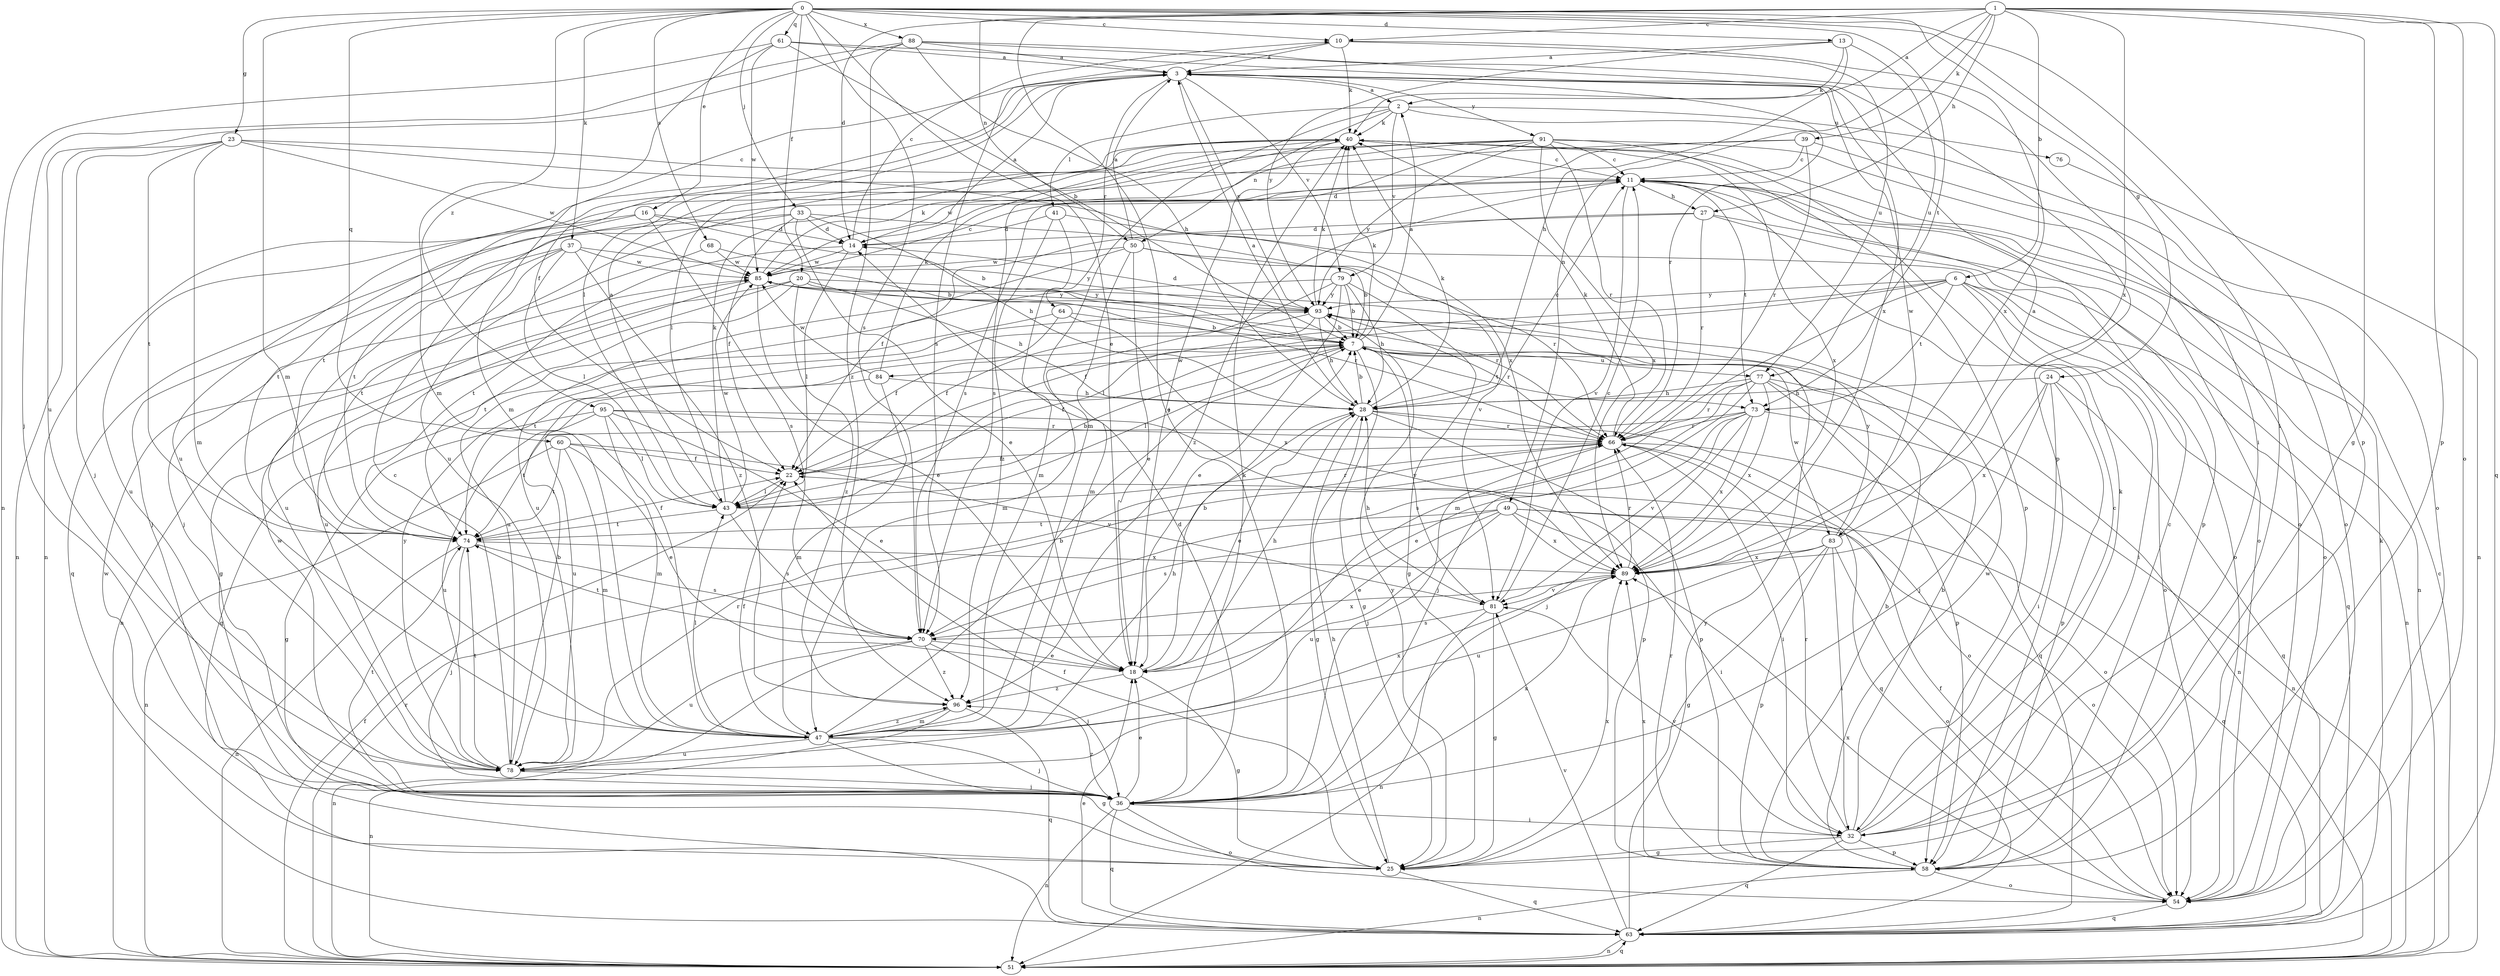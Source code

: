 strict digraph  {
0;
1;
2;
3;
6;
7;
10;
11;
13;
14;
16;
18;
20;
22;
23;
24;
25;
27;
28;
32;
33;
36;
37;
39;
40;
41;
43;
47;
49;
50;
51;
54;
58;
60;
61;
63;
64;
66;
68;
70;
73;
74;
76;
77;
78;
79;
81;
83;
84;
85;
88;
89;
91;
93;
95;
96;
0 -> 10  [label=c];
0 -> 13  [label=d];
0 -> 16  [label=e];
0 -> 18  [label=e];
0 -> 20  [label=f];
0 -> 23  [label=g];
0 -> 24  [label=g];
0 -> 32  [label=i];
0 -> 33  [label=j];
0 -> 37  [label=k];
0 -> 47  [label=m];
0 -> 58  [label=p];
0 -> 60  [label=q];
0 -> 61  [label=q];
0 -> 68  [label=s];
0 -> 70  [label=s];
0 -> 73  [label=t];
0 -> 88  [label=x];
0 -> 95  [label=z];
1 -> 2  [label=a];
1 -> 6  [label=b];
1 -> 10  [label=c];
1 -> 14  [label=d];
1 -> 25  [label=g];
1 -> 27  [label=h];
1 -> 36  [label=j];
1 -> 39  [label=k];
1 -> 49  [label=n];
1 -> 50  [label=n];
1 -> 54  [label=o];
1 -> 58  [label=p];
1 -> 63  [label=q];
1 -> 89  [label=x];
2 -> 40  [label=k];
2 -> 41  [label=l];
2 -> 47  [label=m];
2 -> 50  [label=n];
2 -> 54  [label=o];
2 -> 76  [label=u];
2 -> 79  [label=v];
3 -> 2  [label=a];
3 -> 22  [label=f];
3 -> 43  [label=l];
3 -> 47  [label=m];
3 -> 64  [label=r];
3 -> 66  [label=r];
3 -> 79  [label=v];
3 -> 83  [label=w];
3 -> 91  [label=y];
3 -> 93  [label=y];
6 -> 22  [label=f];
6 -> 32  [label=i];
6 -> 43  [label=l];
6 -> 47  [label=m];
6 -> 51  [label=n];
6 -> 54  [label=o];
6 -> 63  [label=q];
6 -> 73  [label=t];
6 -> 93  [label=y];
7 -> 2  [label=a];
7 -> 22  [label=f];
7 -> 25  [label=g];
7 -> 40  [label=k];
7 -> 43  [label=l];
7 -> 73  [label=t];
7 -> 77  [label=u];
7 -> 81  [label=v];
7 -> 83  [label=w];
7 -> 84  [label=w];
10 -> 3  [label=a];
10 -> 40  [label=k];
10 -> 70  [label=s];
10 -> 77  [label=u];
10 -> 89  [label=x];
11 -> 27  [label=h];
11 -> 54  [label=o];
11 -> 58  [label=p];
11 -> 73  [label=t];
11 -> 74  [label=t];
11 -> 81  [label=v];
11 -> 96  [label=z];
13 -> 3  [label=a];
13 -> 28  [label=h];
13 -> 40  [label=k];
13 -> 77  [label=u];
13 -> 93  [label=y];
14 -> 3  [label=a];
14 -> 10  [label=c];
14 -> 43  [label=l];
14 -> 74  [label=t];
14 -> 85  [label=w];
16 -> 7  [label=b];
16 -> 14  [label=d];
16 -> 70  [label=s];
16 -> 74  [label=t];
16 -> 78  [label=u];
18 -> 7  [label=b];
18 -> 25  [label=g];
18 -> 28  [label=h];
18 -> 96  [label=z];
20 -> 25  [label=g];
20 -> 28  [label=h];
20 -> 51  [label=n];
20 -> 66  [label=r];
20 -> 74  [label=t];
20 -> 93  [label=y];
20 -> 96  [label=z];
22 -> 43  [label=l];
23 -> 11  [label=c];
23 -> 36  [label=j];
23 -> 47  [label=m];
23 -> 51  [label=n];
23 -> 74  [label=t];
23 -> 85  [label=w];
23 -> 89  [label=x];
24 -> 28  [label=h];
24 -> 32  [label=i];
24 -> 36  [label=j];
24 -> 58  [label=p];
24 -> 63  [label=q];
24 -> 89  [label=x];
25 -> 22  [label=f];
25 -> 28  [label=h];
25 -> 63  [label=q];
25 -> 85  [label=w];
25 -> 89  [label=x];
25 -> 93  [label=y];
27 -> 14  [label=d];
27 -> 22  [label=f];
27 -> 51  [label=n];
27 -> 54  [label=o];
27 -> 66  [label=r];
28 -> 3  [label=a];
28 -> 7  [label=b];
28 -> 11  [label=c];
28 -> 18  [label=e];
28 -> 25  [label=g];
28 -> 40  [label=k];
28 -> 54  [label=o];
28 -> 58  [label=p];
28 -> 66  [label=r];
32 -> 7  [label=b];
32 -> 11  [label=c];
32 -> 25  [label=g];
32 -> 40  [label=k];
32 -> 58  [label=p];
32 -> 63  [label=q];
32 -> 66  [label=r];
32 -> 81  [label=v];
33 -> 14  [label=d];
33 -> 18  [label=e];
33 -> 22  [label=f];
33 -> 28  [label=h];
33 -> 63  [label=q];
33 -> 74  [label=t];
33 -> 81  [label=v];
36 -> 14  [label=d];
36 -> 18  [label=e];
36 -> 32  [label=i];
36 -> 40  [label=k];
36 -> 51  [label=n];
36 -> 54  [label=o];
36 -> 63  [label=q];
36 -> 74  [label=t];
36 -> 85  [label=w];
36 -> 89  [label=x];
36 -> 96  [label=z];
37 -> 7  [label=b];
37 -> 36  [label=j];
37 -> 43  [label=l];
37 -> 74  [label=t];
37 -> 78  [label=u];
37 -> 85  [label=w];
37 -> 96  [label=z];
39 -> 11  [label=c];
39 -> 14  [label=d];
39 -> 54  [label=o];
39 -> 66  [label=r];
39 -> 78  [label=u];
40 -> 11  [label=c];
40 -> 18  [label=e];
40 -> 43  [label=l];
40 -> 70  [label=s];
40 -> 89  [label=x];
41 -> 14  [label=d];
41 -> 47  [label=m];
41 -> 54  [label=o];
41 -> 96  [label=z];
43 -> 3  [label=a];
43 -> 7  [label=b];
43 -> 40  [label=k];
43 -> 66  [label=r];
43 -> 70  [label=s];
43 -> 74  [label=t];
43 -> 85  [label=w];
47 -> 7  [label=b];
47 -> 22  [label=f];
47 -> 25  [label=g];
47 -> 28  [label=h];
47 -> 36  [label=j];
47 -> 43  [label=l];
47 -> 78  [label=u];
47 -> 89  [label=x];
47 -> 96  [label=z];
49 -> 18  [label=e];
49 -> 32  [label=i];
49 -> 54  [label=o];
49 -> 63  [label=q];
49 -> 70  [label=s];
49 -> 74  [label=t];
49 -> 78  [label=u];
49 -> 89  [label=x];
50 -> 3  [label=a];
50 -> 7  [label=b];
50 -> 18  [label=e];
50 -> 47  [label=m];
50 -> 66  [label=r];
50 -> 78  [label=u];
50 -> 85  [label=w];
51 -> 11  [label=c];
51 -> 22  [label=f];
51 -> 63  [label=q];
51 -> 66  [label=r];
54 -> 22  [label=f];
54 -> 63  [label=q];
54 -> 89  [label=x];
58 -> 7  [label=b];
58 -> 11  [label=c];
58 -> 51  [label=n];
58 -> 54  [label=o];
58 -> 66  [label=r];
58 -> 85  [label=w];
58 -> 89  [label=x];
60 -> 18  [label=e];
60 -> 22  [label=f];
60 -> 47  [label=m];
60 -> 51  [label=n];
60 -> 74  [label=t];
60 -> 81  [label=v];
61 -> 3  [label=a];
61 -> 7  [label=b];
61 -> 47  [label=m];
61 -> 51  [label=n];
61 -> 58  [label=p];
61 -> 85  [label=w];
63 -> 18  [label=e];
63 -> 40  [label=k];
63 -> 51  [label=n];
63 -> 81  [label=v];
63 -> 93  [label=y];
64 -> 7  [label=b];
64 -> 22  [label=f];
64 -> 63  [label=q];
64 -> 89  [label=x];
66 -> 22  [label=f];
66 -> 32  [label=i];
66 -> 36  [label=j];
66 -> 40  [label=k];
66 -> 54  [label=o];
66 -> 63  [label=q];
68 -> 36  [label=j];
68 -> 85  [label=w];
68 -> 93  [label=y];
70 -> 18  [label=e];
70 -> 36  [label=j];
70 -> 51  [label=n];
70 -> 74  [label=t];
70 -> 78  [label=u];
70 -> 89  [label=x];
70 -> 96  [label=z];
73 -> 18  [label=e];
73 -> 36  [label=j];
73 -> 51  [label=n];
73 -> 66  [label=r];
73 -> 74  [label=t];
73 -> 81  [label=v];
73 -> 89  [label=x];
74 -> 22  [label=f];
74 -> 36  [label=j];
74 -> 51  [label=n];
74 -> 70  [label=s];
74 -> 89  [label=x];
76 -> 51  [label=n];
77 -> 28  [label=h];
77 -> 36  [label=j];
77 -> 51  [label=n];
77 -> 58  [label=p];
77 -> 63  [label=q];
77 -> 66  [label=r];
77 -> 70  [label=s];
77 -> 89  [label=x];
78 -> 7  [label=b];
78 -> 11  [label=c];
78 -> 36  [label=j];
78 -> 66  [label=r];
78 -> 74  [label=t];
78 -> 93  [label=y];
79 -> 7  [label=b];
79 -> 18  [label=e];
79 -> 25  [label=g];
79 -> 28  [label=h];
79 -> 47  [label=m];
79 -> 78  [label=u];
79 -> 93  [label=y];
81 -> 11  [label=c];
81 -> 25  [label=g];
81 -> 28  [label=h];
81 -> 51  [label=n];
81 -> 70  [label=s];
83 -> 3  [label=a];
83 -> 25  [label=g];
83 -> 32  [label=i];
83 -> 54  [label=o];
83 -> 58  [label=p];
83 -> 78  [label=u];
83 -> 89  [label=x];
83 -> 93  [label=y];
84 -> 28  [label=h];
84 -> 40  [label=k];
84 -> 47  [label=m];
84 -> 78  [label=u];
84 -> 85  [label=w];
85 -> 11  [label=c];
85 -> 18  [label=e];
85 -> 40  [label=k];
85 -> 66  [label=r];
85 -> 78  [label=u];
85 -> 93  [label=y];
88 -> 3  [label=a];
88 -> 28  [label=h];
88 -> 32  [label=i];
88 -> 36  [label=j];
88 -> 78  [label=u];
88 -> 89  [label=x];
88 -> 96  [label=z];
89 -> 66  [label=r];
89 -> 81  [label=v];
91 -> 11  [label=c];
91 -> 51  [label=n];
91 -> 54  [label=o];
91 -> 58  [label=p];
91 -> 66  [label=r];
91 -> 70  [label=s];
91 -> 78  [label=u];
91 -> 85  [label=w];
91 -> 89  [label=x];
91 -> 93  [label=y];
93 -> 7  [label=b];
93 -> 14  [label=d];
93 -> 22  [label=f];
93 -> 28  [label=h];
93 -> 40  [label=k];
93 -> 66  [label=r];
93 -> 74  [label=t];
95 -> 18  [label=e];
95 -> 25  [label=g];
95 -> 43  [label=l];
95 -> 47  [label=m];
95 -> 58  [label=p];
95 -> 66  [label=r];
95 -> 78  [label=u];
96 -> 47  [label=m];
96 -> 51  [label=n];
96 -> 63  [label=q];
}
